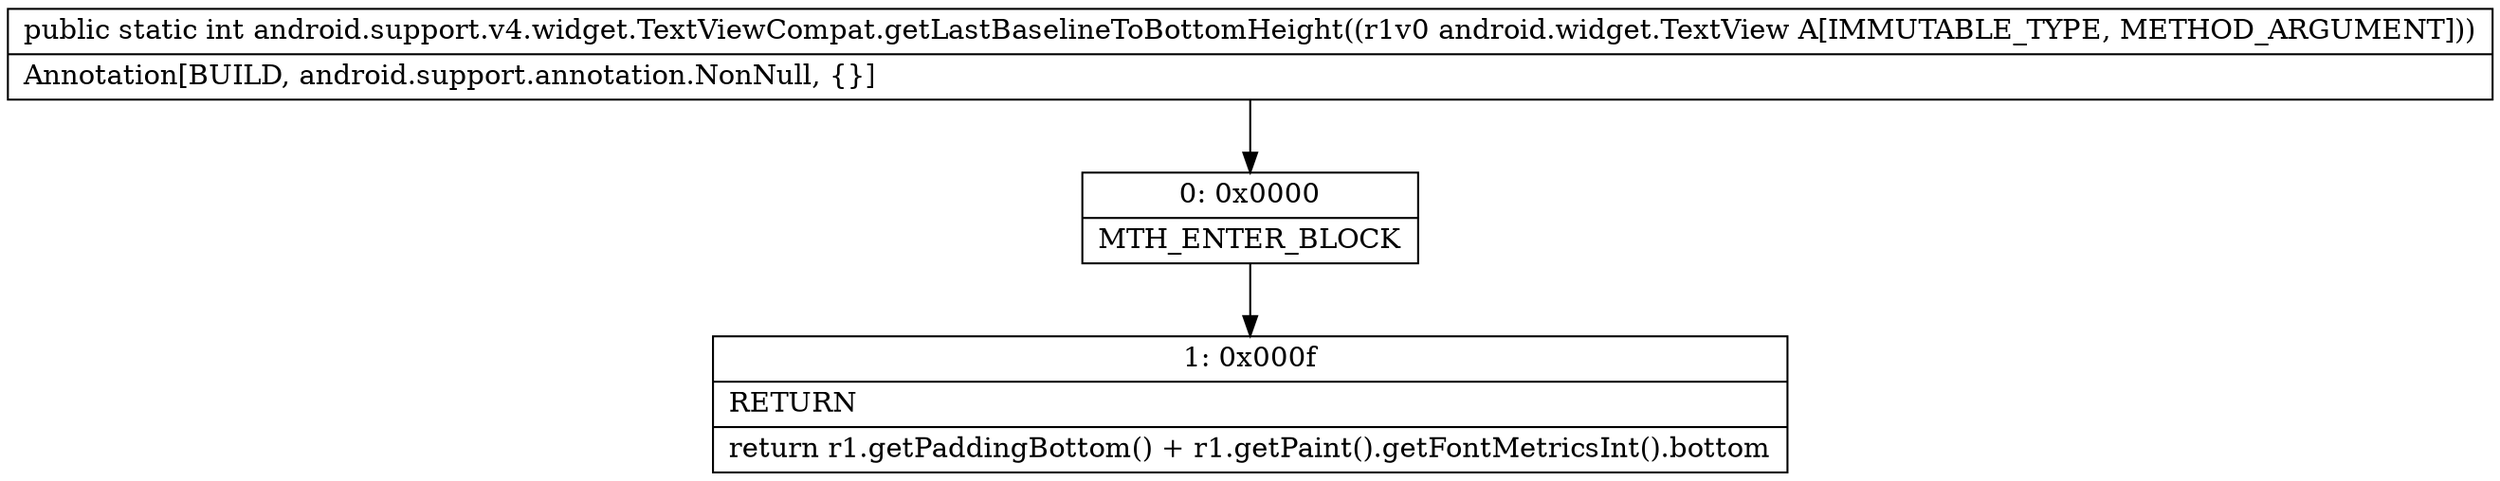 digraph "CFG forandroid.support.v4.widget.TextViewCompat.getLastBaselineToBottomHeight(Landroid\/widget\/TextView;)I" {
Node_0 [shape=record,label="{0\:\ 0x0000|MTH_ENTER_BLOCK\l}"];
Node_1 [shape=record,label="{1\:\ 0x000f|RETURN\l|return r1.getPaddingBottom() + r1.getPaint().getFontMetricsInt().bottom\l}"];
MethodNode[shape=record,label="{public static int android.support.v4.widget.TextViewCompat.getLastBaselineToBottomHeight((r1v0 android.widget.TextView A[IMMUTABLE_TYPE, METHOD_ARGUMENT]))  | Annotation[BUILD, android.support.annotation.NonNull, \{\}]\l}"];
MethodNode -> Node_0;
Node_0 -> Node_1;
}

